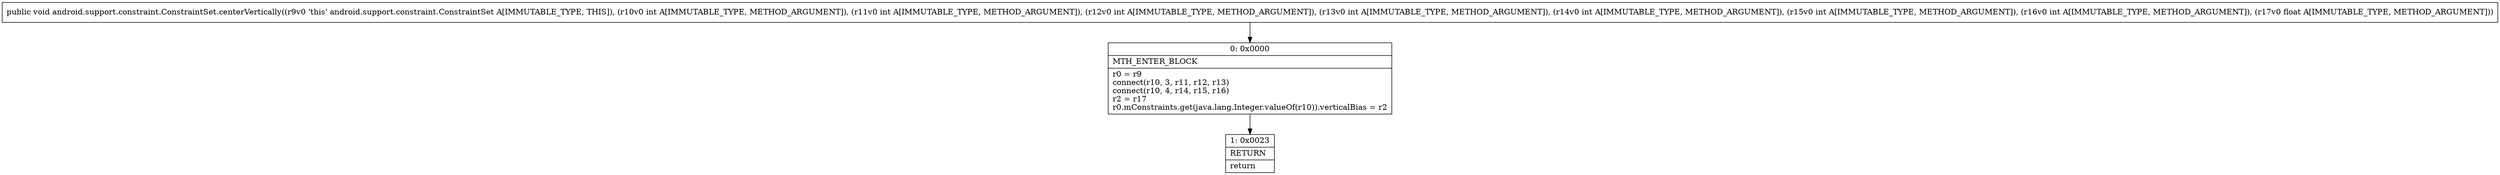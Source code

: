 digraph "CFG forandroid.support.constraint.ConstraintSet.centerVertically(IIIIIIIF)V" {
Node_0 [shape=record,label="{0\:\ 0x0000|MTH_ENTER_BLOCK\l|r0 = r9\lconnect(r10, 3, r11, r12, r13)\lconnect(r10, 4, r14, r15, r16)\lr2 = r17\lr0.mConstraints.get(java.lang.Integer.valueOf(r10)).verticalBias = r2\l}"];
Node_1 [shape=record,label="{1\:\ 0x0023|RETURN\l|return\l}"];
MethodNode[shape=record,label="{public void android.support.constraint.ConstraintSet.centerVertically((r9v0 'this' android.support.constraint.ConstraintSet A[IMMUTABLE_TYPE, THIS]), (r10v0 int A[IMMUTABLE_TYPE, METHOD_ARGUMENT]), (r11v0 int A[IMMUTABLE_TYPE, METHOD_ARGUMENT]), (r12v0 int A[IMMUTABLE_TYPE, METHOD_ARGUMENT]), (r13v0 int A[IMMUTABLE_TYPE, METHOD_ARGUMENT]), (r14v0 int A[IMMUTABLE_TYPE, METHOD_ARGUMENT]), (r15v0 int A[IMMUTABLE_TYPE, METHOD_ARGUMENT]), (r16v0 int A[IMMUTABLE_TYPE, METHOD_ARGUMENT]), (r17v0 float A[IMMUTABLE_TYPE, METHOD_ARGUMENT])) }"];
MethodNode -> Node_0;
Node_0 -> Node_1;
}

